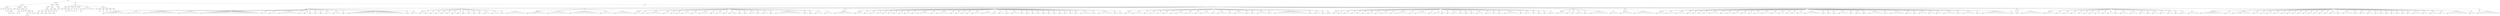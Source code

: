 digraph Tree {
	"t0" [label = "TEI"];
	"t1" [label = "teiHeader"];
	"t2" [label = "fileDesc"];
	"t3" [label = "titleStmt"];
	"t4" [label = "title"];
	"t5" [label = "title"];
	"t6" [label = "title"];
	"t7" [label = "author"];
	"t8" [label = "idno"];
	"t9" [label = "idno"];
	"t10" [label = "persName"];
	"t11" [label = "forename"];
	"t12" [label = "surname"];
	"t13" [label = "editor"];
	"t14" [label = "publicationStmt"];
	"t15" [label = "publisher"];
	"t16" [label = "idno"];
	"t17" [label = "idno"];
	"t18" [label = "availability"];
	"t19" [label = "licence"];
	"t20" [label = "ab"];
	"t21" [label = "ref"];
	"t22" [label = "sourceDesc"];
	"t23" [label = "bibl"];
	"t24" [label = "name"];
	"t25" [label = "idno"];
	"t26" [label = "idno"];
	"t27" [label = "availability"];
	"t28" [label = "licence"];
	"t29" [label = "ab"];
	"t30" [label = "ref"];
	"t31" [label = "bibl"];
	"t32" [label = "date"];
	"t33" [label = "date"];
	"t34" [label = "idno"];
	"t35" [label = "profileDesc"];
	"t36" [label = "particDesc"];
	"t37" [label = "listPerson"];
	"t38" [label = "person"];
	"t39" [label = "persName"];
	"t40" [label = "person"];
	"t41" [label = "persName"];
	"t42" [label = "person"];
	"t43" [label = "persName"];
	"t44" [label = "person"];
	"t45" [label = "persName"];
	"t46" [label = "person"];
	"t47" [label = "persName"];
	"t48" [label = "textClass"];
	"t49" [label = "keywords"];
	"t50" [label = "term"];
	"t51" [label = "term"];
	"t52" [label = "classCode"];
	"t53" [label = "revisionDesc"];
	"t54" [label = "listChange"];
	"t55" [label = "change"];
	"t56" [label = "text"];
	"t57" [label = "front"];
	"t58" [label = "docTitle"];
	"t59" [label = "titlePart"];
	"t60" [label = "titlePart"];
	"t61" [label = "titlePart"];
	"t62" [label = "docDate"];
	"t63" [label = "docAuthor"];
	"t64" [label = "div"];
	"t65" [label = "div"];
	"t66" [label = "head"];
	"t67" [label = "p"];
	"t68" [label = "p"];
	"t69" [label = "p"];
	"t70" [label = "div"];
	"t71" [label = "p"];
	"t72" [label = "div"];
	"t73" [label = "p"];
	"t74" [label = "performance"];
	"t75" [label = "ab"];
	"t76" [label = "div"];
	"t77" [label = "opener"];
	"t78" [label = "salute"];
	"t79" [label = "head"];
	"t80" [label = "p"];
	"t81" [label = "p"];
	"t82" [label = "p"];
	"t83" [label = "p"];
	"t84" [label = "p"];
	"t85" [label = "castList"];
	"t86" [label = "head"];
	"t87" [label = "castItem"];
	"t88" [label = "role"];
	"t89" [label = "castItem"];
	"t90" [label = "role"];
	"t91" [label = "castItem"];
	"t92" [label = "role"];
	"t93" [label = "castItem"];
	"t94" [label = "role"];
	"t95" [label = "castItem"];
	"t96" [label = "role"];
	"t97" [label = "body"];
	"t98" [label = "div"];
	"t99" [label = "head"];
	"t100" [label = "div"];
	"t101" [label = "head"];
	"t102" [label = "sp"];
	"t103" [label = "speaker"];
	"t104" [label = "l"];
	"t105" [label = "l"];
	"t106" [label = "l"];
	"t107" [label = "l"];
	"t108" [label = "l"];
	"t109" [label = "l"];
	"t110" [label = "l"];
	"t111" [label = "l"];
	"t112" [label = "l"];
	"t113" [label = "l"];
	"t114" [label = "sp"];
	"t115" [label = "speaker"];
	"t116" [label = "l"];
	"t117" [label = "l"];
	"t118" [label = "l"];
	"t119" [label = "l"];
	"t120" [label = "l"];
	"t121" [label = "l"];
	"t122" [label = "sp"];
	"t123" [label = "speaker"];
	"t124" [label = "l"];
	"t125" [label = "l"];
	"t126" [label = "l"];
	"t127" [label = "l"];
	"t128" [label = "l"];
	"t129" [label = "l"];
	"t130" [label = "l"];
	"t131" [label = "l"];
	"t132" [label = "l"];
	"t133" [label = "l"];
	"t134" [label = "l"];
	"t135" [label = "l"];
	"t136" [label = "l"];
	"t137" [label = "l"];
	"t138" [label = "l"];
	"t139" [label = "sp"];
	"t140" [label = "speaker"];
	"t141" [label = "l"];
	"t142" [label = "l"];
	"t143" [label = "l"];
	"t144" [label = "l"];
	"t145" [label = "l"];
	"t146" [label = "l"];
	"t147" [label = "l"];
	"t148" [label = "l"];
	"t149" [label = "l"];
	"t150" [label = "sp"];
	"t151" [label = "speaker"];
	"t152" [label = "l"];
	"t153" [label = "l"];
	"t154" [label = "l"];
	"t155" [label = "l"];
	"t156" [label = "l"];
	"t157" [label = "l"];
	"t158" [label = "l"];
	"t159" [label = "l"];
	"t160" [label = "l"];
	"t161" [label = "l"];
	"t162" [label = "l"];
	"t163" [label = "l"];
	"t164" [label = "l"];
	"t165" [label = "l"];
	"t166" [label = "l"];
	"t167" [label = "l"];
	"t168" [label = "l"];
	"t169" [label = "l"];
	"t170" [label = "l"];
	"t171" [label = "l"];
	"t172" [label = "l"];
	"t173" [label = "l"];
	"t174" [label = "l"];
	"t175" [label = "l"];
	"t176" [label = "l"];
	"t177" [label = "l"];
	"t178" [label = "l"];
	"t179" [label = "sp"];
	"t180" [label = "speaker"];
	"t181" [label = "l"];
	"t182" [label = "l"];
	"t183" [label = "sp"];
	"t184" [label = "speaker"];
	"t185" [label = "l"];
	"t186" [label = "l"];
	"t187" [label = "l"];
	"t188" [label = "sp"];
	"t189" [label = "speaker"];
	"t190" [label = "l"];
	"t191" [label = "l"];
	"t192" [label = "l"];
	"t193" [label = "l"];
	"t194" [label = "l"];
	"t195" [label = "l"];
	"t196" [label = "l"];
	"t197" [label = "l"];
	"t198" [label = "sp"];
	"t199" [label = "speaker"];
	"t200" [label = "l"];
	"t201" [label = "sp"];
	"t202" [label = "speaker"];
	"t203" [label = "l"];
	"t204" [label = "sp"];
	"t205" [label = "speaker"];
	"t206" [label = "l"];
	"t207" [label = "sp"];
	"t208" [label = "speaker"];
	"t209" [label = "l"];
	"t210" [label = "sp"];
	"t211" [label = "speaker"];
	"t212" [label = "l"];
	"t213" [label = "sp"];
	"t214" [label = "speaker"];
	"t215" [label = "l"];
	"t216" [label = "l"];
	"t217" [label = "sp"];
	"t218" [label = "speaker"];
	"t219" [label = "l"];
	"t220" [label = "l"];
	"t221" [label = "l"];
	"t222" [label = "sp"];
	"t223" [label = "speaker"];
	"t224" [label = "l"];
	"t225" [label = "sp"];
	"t226" [label = "speaker"];
	"t227" [label = "l"];
	"t228" [label = "l"];
	"t229" [label = "l"];
	"t230" [label = "l"];
	"t231" [label = "l"];
	"t232" [label = "l"];
	"t233" [label = "l"];
	"t234" [label = "l"];
	"t235" [label = "l"];
	"t236" [label = "l"];
	"t237" [label = "l"];
	"t238" [label = "l"];
	"t239" [label = "l"];
	"t240" [label = "l"];
	"t241" [label = "l"];
	"t242" [label = "l"];
	"t243" [label = "l"];
	"t244" [label = "l"];
	"t245" [label = "l"];
	"t246" [label = "l"];
	"t247" [label = "l"];
	"t248" [label = "l"];
	"t249" [label = "l"];
	"t250" [label = "l"];
	"t251" [label = "l"];
	"t252" [label = "l"];
	"t253" [label = "sp"];
	"t254" [label = "speaker"];
	"t255" [label = "l"];
	"t256" [label = "sp"];
	"t257" [label = "speaker"];
	"t258" [label = "l"];
	"t259" [label = "l"];
	"t260" [label = "div"];
	"t261" [label = "head"];
	"t262" [label = "sp"];
	"t263" [label = "speaker"];
	"t264" [label = "l"];
	"t265" [label = "sp"];
	"t266" [label = "speaker"];
	"t267" [label = "l"];
	"t268" [label = "sp"];
	"t269" [label = "speaker"];
	"t270" [label = "l"];
	"t271" [label = "sp"];
	"t272" [label = "speaker"];
	"t273" [label = "l"];
	"t274" [label = "sp"];
	"t275" [label = "speaker"];
	"t276" [label = "l"];
	"t277" [label = "sp"];
	"t278" [label = "speaker"];
	"t279" [label = "l"];
	"t280" [label = "sp"];
	"t281" [label = "speaker"];
	"t282" [label = "l"];
	"t283" [label = "sp"];
	"t284" [label = "speaker"];
	"t285" [label = "l"];
	"t286" [label = "sp"];
	"t287" [label = "speaker"];
	"t288" [label = "l"];
	"t289" [label = "sp"];
	"t290" [label = "speaker"];
	"t291" [label = "l"];
	"t292" [label = "sp"];
	"t293" [label = "speaker"];
	"t294" [label = "l"];
	"t295" [label = "sp"];
	"t296" [label = "speaker"];
	"t297" [label = "l"];
	"t298" [label = "sp"];
	"t299" [label = "speaker"];
	"t300" [label = "l"];
	"t301" [label = "l"];
	"t302" [label = "sp"];
	"t303" [label = "speaker"];
	"t304" [label = "l"];
	"t305" [label = "l"];
	"t306" [label = "l"];
	"t307" [label = "sp"];
	"t308" [label = "speaker"];
	"t309" [label = "l"];
	"t310" [label = "sp"];
	"t311" [label = "speaker"];
	"t312" [label = "l"];
	"t313" [label = "l"];
	"t314" [label = "l"];
	"t315" [label = "l"];
	"t316" [label = "l"];
	"t317" [label = "l"];
	"t318" [label = "l"];
	"t319" [label = "l"];
	"t320" [label = "div"];
	"t321" [label = "head"];
	"t322" [label = "sp"];
	"t323" [label = "speaker"];
	"t324" [label = "l"];
	"t325" [label = "l"];
	"t326" [label = "l"];
	"t327" [label = "l"];
	"t328" [label = "l"];
	"t329" [label = "l"];
	"t330" [label = "l"];
	"t331" [label = "l"];
	"t332" [label = "sp"];
	"t333" [label = "speaker"];
	"t334" [label = "l"];
	"t335" [label = "l"];
	"t336" [label = "l"];
	"t337" [label = "l"];
	"t338" [label = "l"];
	"t339" [label = "l"];
	"t340" [label = "l"];
	"t341" [label = "l"];
	"t342" [label = "l"];
	"t343" [label = "sp"];
	"t344" [label = "speaker"];
	"t345" [label = "l"];
	"t346" [label = "l"];
	"t347" [label = "l"];
	"t348" [label = "l"];
	"t349" [label = "l"];
	"t350" [label = "l"];
	"t351" [label = "l"];
	"t352" [label = "l"];
	"t353" [label = "l"];
	"t354" [label = "l"];
	"t355" [label = "l"];
	"t356" [label = "l"];
	"t357" [label = "l"];
	"t358" [label = "sp"];
	"t359" [label = "speaker"];
	"t360" [label = "l"];
	"t361" [label = "l"];
	"t362" [label = "l"];
	"t363" [label = "l"];
	"t364" [label = "l"];
	"t365" [label = "sp"];
	"t366" [label = "speaker"];
	"t367" [label = "l"];
	"t368" [label = "l"];
	"t369" [label = "l"];
	"t370" [label = "l"];
	"t371" [label = "l"];
	"t372" [label = "l"];
	"t373" [label = "l"];
	"t374" [label = "l"];
	"t375" [label = "div"];
	"t376" [label = "head"];
	"t377" [label = "sp"];
	"t378" [label = "speaker"];
	"t379" [label = "l"];
	"t380" [label = "l"];
	"t381" [label = "sp"];
	"t382" [label = "speaker"];
	"t383" [label = "l"];
	"t384" [label = "sp"];
	"t385" [label = "speaker"];
	"t386" [label = "l"];
	"t387" [label = "l"];
	"t388" [label = "l"];
	"t389" [label = "l"];
	"t390" [label = "l"];
	"t391" [label = "l"];
	"t392" [label = "sp"];
	"t393" [label = "speaker"];
	"t394" [label = "l"];
	"t395" [label = "l"];
	"t396" [label = "sp"];
	"t397" [label = "speaker"];
	"t398" [label = "l"];
	"t399" [label = "sp"];
	"t400" [label = "speaker"];
	"t401" [label = "l"];
	"t402" [label = "sp"];
	"t403" [label = "speaker"];
	"t404" [label = "l"];
	"t405" [label = "l"];
	"t406" [label = "l"];
	"t407" [label = "sp"];
	"t408" [label = "speaker"];
	"t409" [label = "l"];
	"t410" [label = "l"];
	"t411" [label = "sp"];
	"t412" [label = "speaker"];
	"t413" [label = "l"];
	"t414" [label = "l"];
	"t415" [label = "l"];
	"t416" [label = "l"];
	"t417" [label = "sp"];
	"t418" [label = "speaker"];
	"t419" [label = "l"];
	"t420" [label = "sp"];
	"t421" [label = "speaker"];
	"t422" [label = "l"];
	"t423" [label = "l"];
	"t424" [label = "sp"];
	"t425" [label = "speaker"];
	"t426" [label = "l"];
	"t427" [label = "sp"];
	"t428" [label = "speaker"];
	"t429" [label = "l"];
	"t430" [label = "stage"];
	"t431" [label = "l"];
	"t432" [label = "sp"];
	"t433" [label = "speaker"];
	"t434" [label = "l"];
	"t435" [label = "sp"];
	"t436" [label = "speaker"];
	"t437" [label = "l"];
	"t438" [label = "sp"];
	"t439" [label = "speaker"];
	"t440" [label = "l"];
	"t441" [label = "l"];
	"t442" [label = "sp"];
	"t443" [label = "speaker"];
	"t444" [label = "l"];
	"t445" [label = "sp"];
	"t446" [label = "speaker"];
	"t447" [label = "l"];
	"t448" [label = "l"];
	"t449" [label = "sp"];
	"t450" [label = "speaker"];
	"t451" [label = "l"];
	"t452" [label = "sp"];
	"t453" [label = "speaker"];
	"t454" [label = "l"];
	"t455" [label = "l"];
	"t456" [label = "l"];
	"t457" [label = "l"];
	"t458" [label = "l"];
	"t459" [label = "l"];
	"t460" [label = "l"];
	"t461" [label = "l"];
	"t462" [label = "l"];
	"t463" [label = "l"];
	"t464" [label = "l"];
	"t465" [label = "l"];
	"t466" [label = "sp"];
	"t467" [label = "speaker"];
	"t468" [label = "l"];
	"t469" [label = "sp"];
	"t470" [label = "speaker"];
	"t471" [label = "l"];
	"t472" [label = "sp"];
	"t473" [label = "speaker"];
	"t474" [label = "l"];
	"t475" [label = "l"];
	"t476" [label = "l"];
	"t477" [label = "sp"];
	"t478" [label = "speaker"];
	"t479" [label = "l"];
	"t480" [label = "l"];
	"t481" [label = "l"];
	"t482" [label = "div"];
	"t483" [label = "head"];
	"t484" [label = "sp"];
	"t485" [label = "speaker"];
	"t486" [label = "l"];
	"t487" [label = "l"];
	"t488" [label = "l"];
	"t489" [label = "l"];
	"t490" [label = "l"];
	"t491" [label = "l"];
	"t492" [label = "l"];
	"t493" [label = "l"];
	"t494" [label = "div"];
	"t495" [label = "head"];
	"t496" [label = "sp"];
	"t497" [label = "speaker"];
	"t498" [label = "l"];
	"t499" [label = "l"];
	"t500" [label = "l"];
	"t501" [label = "sp"];
	"t502" [label = "speaker"];
	"t503" [label = "l"];
	"t504" [label = "sp"];
	"t505" [label = "speaker"];
	"t506" [label = "l"];
	"t507" [label = "l"];
	"t508" [label = "sp"];
	"t509" [label = "speaker"];
	"t510" [label = "l"];
	"t511" [label = "sp"];
	"t512" [label = "speaker"];
	"t513" [label = "l"];
	"t514" [label = "sp"];
	"t515" [label = "speaker"];
	"t516" [label = "l"];
	"t517" [label = "sp"];
	"t518" [label = "speaker"];
	"t519" [label = "l"];
	"t520" [label = "sp"];
	"t521" [label = "speaker"];
	"t522" [label = "l"];
	"t523" [label = "sp"];
	"t524" [label = "speaker"];
	"t525" [label = "l"];
	"t526" [label = "l"];
	"t527" [label = "sp"];
	"t528" [label = "speaker"];
	"t529" [label = "l"];
	"t530" [label = "sp"];
	"t531" [label = "speaker"];
	"t532" [label = "l"];
	"t533" [label = "l"];
	"t534" [label = "l"];
	"t535" [label = "l"];
	"t536" [label = "l"];
	"t537" [label = "sp"];
	"t538" [label = "speaker"];
	"t539" [label = "l"];
	"t540" [label = "sp"];
	"t541" [label = "speaker"];
	"t542" [label = "l"];
	"t543" [label = "l"];
	"t544" [label = "l"];
	"t545" [label = "l"];
	"t546" [label = "l"];
	"t547" [label = "sp"];
	"t548" [label = "speaker"];
	"t549" [label = "l"];
	"t550" [label = "sp"];
	"t551" [label = "speaker"];
	"t552" [label = "l"];
	"t553" [label = "sp"];
	"t554" [label = "speaker"];
	"t555" [label = "l"];
	"t556" [label = "sp"];
	"t557" [label = "speaker"];
	"t558" [label = "l"];
	"t559" [label = "sp"];
	"t560" [label = "speaker"];
	"t561" [label = "l"];
	"t562" [label = "l"];
	"t563" [label = "l"];
	"t564" [label = "sp"];
	"t565" [label = "speaker"];
	"t566" [label = "l"];
	"t567" [label = "l"];
	"t568" [label = "l"];
	"t569" [label = "l"];
	"t570" [label = "sp"];
	"t571" [label = "speaker"];
	"t572" [label = "l"];
	"t573" [label = "sp"];
	"t574" [label = "speaker"];
	"t575" [label = "l"];
	"t576" [label = "l"];
	"t577" [label = "sp"];
	"t578" [label = "speaker"];
	"t579" [label = "l"];
	"t580" [label = "sp"];
	"t581" [label = "speaker"];
	"t582" [label = "l"];
	"t583" [label = "l"];
	"t584" [label = "l"];
	"t585" [label = "sp"];
	"t586" [label = "speaker"];
	"t587" [label = "l"];
	"t588" [label = "sp"];
	"t589" [label = "speaker"];
	"t590" [label = "l"];
	"t591" [label = "sp"];
	"t592" [label = "speaker"];
	"t593" [label = "l"];
	"t594" [label = "sp"];
	"t595" [label = "speaker"];
	"t596" [label = "l"];
	"t597" [label = "sp"];
	"t598" [label = "speaker"];
	"t599" [label = "l"];
	"t600" [label = "sp"];
	"t601" [label = "speaker"];
	"t602" [label = "l"];
	"t603" [label = "sp"];
	"t604" [label = "speaker"];
	"t605" [label = "l"];
	"t606" [label = "sp"];
	"t607" [label = "speaker"];
	"t608" [label = "l"];
	"t609" [label = "sp"];
	"t610" [label = "speaker"];
	"t611" [label = "l"];
	"t612" [label = "sp"];
	"t613" [label = "speaker"];
	"t614" [label = "l"];
	"t615" [label = "sp"];
	"t616" [label = "speaker"];
	"t617" [label = "l"];
	"t618" [label = "sp"];
	"t619" [label = "speaker"];
	"t620" [label = "l"];
	"t621" [label = "stage"];
	"t622" [label = "l"];
	"t623" [label = "l"];
	"t624" [label = "sp"];
	"t625" [label = "speaker"];
	"t626" [label = "l"];
	"t627" [label = "sp"];
	"t628" [label = "speaker"];
	"t629" [label = "l"];
	"t630" [label = "l"];
	"t631" [label = "l"];
	"t632" [label = "l"];
	"t633" [label = "l"];
	"t634" [label = "l"];
	"t635" [label = "sp"];
	"t636" [label = "speaker"];
	"t637" [label = "l"];
	"t638" [label = "sp"];
	"t639" [label = "speaker"];
	"t640" [label = "l"];
	"t641" [label = "div"];
	"t642" [label = "head"];
	"t643" [label = "sp"];
	"t644" [label = "speaker"];
	"t645" [label = "l"];
	"t646" [label = "l"];
	"t647" [label = "sp"];
	"t648" [label = "speaker"];
	"t649" [label = "l"];
	"t650" [label = "l"];
	"t651" [label = "l"];
	"t652" [label = "l"];
	"t653" [label = "sp"];
	"t654" [label = "speaker"];
	"t655" [label = "l"];
	"t656" [label = "sp"];
	"t657" [label = "speaker"];
	"t658" [label = "l"];
	"t659" [label = "l"];
	"t660" [label = "sp"];
	"t661" [label = "speaker"];
	"t662" [label = "l"];
	"t663" [label = "sp"];
	"t664" [label = "speaker"];
	"t665" [label = "l"];
	"t666" [label = "l"];
	"t667" [label = "sp"];
	"t668" [label = "speaker"];
	"t669" [label = "l"];
	"t670" [label = "sp"];
	"t671" [label = "speaker"];
	"t672" [label = "l"];
	"t673" [label = "l"];
	"t674" [label = "l"];
	"t675" [label = "sp"];
	"t676" [label = "speaker"];
	"t677" [label = "l"];
	"t678" [label = "l"];
	"t679" [label = "l"];
	"t680" [label = "sp"];
	"t681" [label = "speaker"];
	"t682" [label = "l"];
	"t683" [label = "sp"];
	"t684" [label = "speaker"];
	"t685" [label = "l"];
	"t686" [label = "l"];
	"t687" [label = "l"];
	"t688" [label = "l"];
	"t689" [label = "sp"];
	"t690" [label = "speaker"];
	"t691" [label = "l"];
	"t692" [label = "sp"];
	"t693" [label = "speaker"];
	"t694" [label = "l"];
	"t695" [label = "l"];
	"t696" [label = "l"];
	"t697" [label = "l"];
	"t698" [label = "sp"];
	"t699" [label = "speaker"];
	"t700" [label = "l"];
	"t701" [label = "sp"];
	"t702" [label = "speaker"];
	"t703" [label = "l"];
	"t704" [label = "l"];
	"t705" [label = "l"];
	"t706" [label = "l"];
	"t707" [label = "sp"];
	"t708" [label = "speaker"];
	"t709" [label = "l"];
	"t710" [label = "sp"];
	"t711" [label = "speaker"];
	"t712" [label = "l"];
	"t713" [label = "sp"];
	"t714" [label = "speaker"];
	"t715" [label = "l"];
	"t716" [label = "l"];
	"t717" [label = "l"];
	"t718" [label = "l"];
	"t719" [label = "sp"];
	"t720" [label = "speaker"];
	"t721" [label = "l"];
	"t722" [label = "sp"];
	"t723" [label = "speaker"];
	"t724" [label = "l"];
	"t725" [label = "l"];
	"t726" [label = "l"];
	"t727" [label = "l"];
	"t728" [label = "l"];
	"t729" [label = "l"];
	"t730" [label = "l"];
	"t731" [label = "l"];
	"t732" [label = "l"];
	"t733" [label = "l"];
	"t734" [label = "l"];
	"t735" [label = "l"];
	"t736" [label = "l"];
	"t737" [label = "l"];
	"t738" [label = "l"];
	"t739" [label = "sp"];
	"t740" [label = "speaker"];
	"t741" [label = "l"];
	"t742" [label = "sp"];
	"t743" [label = "speaker"];
	"t744" [label = "l"];
	"t745" [label = "l"];
	"t746" [label = "sp"];
	"t747" [label = "speaker"];
	"t748" [label = "l"];
	"t749" [label = "sp"];
	"t750" [label = "speaker"];
	"t751" [label = "l"];
	"t752" [label = "div"];
	"t753" [label = "head"];
	"t754" [label = "sp"];
	"t755" [label = "speaker"];
	"t756" [label = "l"];
	"t757" [label = "sp"];
	"t758" [label = "speaker"];
	"t759" [label = "l"];
	"t760" [label = "sp"];
	"t761" [label = "speaker"];
	"t762" [label = "l"];
	"t763" [label = "l"];
	"t764" [label = "sp"];
	"t765" [label = "speaker"];
	"t766" [label = "l"];
	"t767" [label = "sp"];
	"t768" [label = "speaker"];
	"t769" [label = "l"];
	"t770" [label = "sp"];
	"t771" [label = "speaker"];
	"t772" [label = "l"];
	"t773" [label = "sp"];
	"t774" [label = "speaker"];
	"t775" [label = "l"];
	"t776" [label = "l"];
	"t777" [label = "sp"];
	"t778" [label = "speaker"];
	"t779" [label = "l"];
	"t780" [label = "sp"];
	"t781" [label = "speaker"];
	"t782" [label = "l"];
	"t783" [label = "l"];
	"t784" [label = "l"];
	"t785" [label = "sp"];
	"t786" [label = "speaker"];
	"t787" [label = "l"];
	"t788" [label = "sp"];
	"t789" [label = "speaker"];
	"t790" [label = "l"];
	"t791" [label = "l"];
	"t792" [label = "l"];
	"t793" [label = "l"];
	"t794" [label = "l"];
	"t795" [label = "sp"];
	"t796" [label = "speaker"];
	"t797" [label = "l"];
	"t798" [label = "sp"];
	"t799" [label = "speaker"];
	"t800" [label = "l"];
	"t801" [label = "l"];
	"t802" [label = "l"];
	"t803" [label = "l"];
	"t804" [label = "l"];
	"t805" [label = "sp"];
	"t806" [label = "speaker"];
	"t807" [label = "l"];
	"t808" [label = "sp"];
	"t809" [label = "speaker"];
	"t810" [label = "l"];
	"t811" [label = "l"];
	"t812" [label = "sp"];
	"t813" [label = "speaker"];
	"t814" [label = "l"];
	"t815" [label = "sp"];
	"t816" [label = "speaker"];
	"t817" [label = "l"];
	"t818" [label = "sp"];
	"t819" [label = "speaker"];
	"t820" [label = "l"];
	"t821" [label = "l"];
	"t822" [label = "sp"];
	"t823" [label = "speaker"];
	"t824" [label = "l"];
	"t825" [label = "sp"];
	"t826" [label = "speaker"];
	"t827" [label = "l"];
	"t828" [label = "sp"];
	"t829" [label = "speaker"];
	"t830" [label = "l"];
	"t831" [label = "sp"];
	"t832" [label = "speaker"];
	"t833" [label = "l"];
	"t834" [label = "l"];
	"t835" [label = "l"];
	"t836" [label = "sp"];
	"t837" [label = "speaker"];
	"t838" [label = "l"];
	"t839" [label = "l"];
	"t840" [label = "sp"];
	"t841" [label = "speaker"];
	"t842" [label = "l"];
	"t843" [label = "sp"];
	"t844" [label = "speaker"];
	"t845" [label = "l"];
	"t846" [label = "sp"];
	"t847" [label = "speaker"];
	"t848" [label = "l"];
	"t849" [label = "l"];
	"t850" [label = "l"];
	"t851" [label = "l"];
	"t852" [label = "l"];
	"t853" [label = "l"];
	"t854" [label = "sp"];
	"t855" [label = "speaker"];
	"t856" [label = "l"];
	"t857" [label = "sp"];
	"t858" [label = "speaker"];
	"t859" [label = "l"];
	"t860" [label = "l"];
	"t861" [label = "sp"];
	"t862" [label = "speaker"];
	"t863" [label = "l"];
	"t864" [label = "sp"];
	"t865" [label = "speaker"];
	"t866" [label = "l"];
	"t867" [label = "sp"];
	"t868" [label = "speaker"];
	"t869" [label = "l"];
	"t870" [label = "sp"];
	"t871" [label = "speaker"];
	"t872" [label = "l"];
	"t873" [label = "l"];
	"t874" [label = "div"];
	"t875" [label = "head"];
	"t876" [label = "sp"];
	"t877" [label = "speaker"];
	"t878" [label = "l"];
	"t879" [label = "l"];
	"t880" [label = "l"];
	"t881" [label = "sp"];
	"t882" [label = "speaker"];
	"t883" [label = "l"];
	"t884" [label = "sp"];
	"t885" [label = "speaker"];
	"t886" [label = "l"];
	"t887" [label = "sp"];
	"t888" [label = "speaker"];
	"t889" [label = "l"];
	"t890" [label = "l"];
	"t891" [label = "sp"];
	"t892" [label = "speaker"];
	"t893" [label = "l"];
	"t894" [label = "sp"];
	"t895" [label = "speaker"];
	"t896" [label = "l"];
	"t897" [label = "l"];
	"t898" [label = "l"];
	"t899" [label = "l"];
	"t900" [label = "l"];
	"t901" [label = "l"];
	"t902" [label = "l"];
	"t903" [label = "l"];
	"t904" [label = "sp"];
	"t905" [label = "speaker"];
	"t906" [label = "l"];
	"t907" [label = "l"];
	"t908" [label = "l"];
	"t909" [label = "div"];
	"t910" [label = "head"];
	"t911" [label = "sp"];
	"t912" [label = "speaker"];
	"t913" [label = "l"];
	"t914" [label = "l"];
	"t915" [label = "l"];
	"t916" [label = "l"];
	"t917" [label = "l"];
	"t918" [label = "sp"];
	"t919" [label = "speaker"];
	"t920" [label = "l"];
	"t921" [label = "l"];
	"t922" [label = "l"];
	"t923" [label = "l"];
	"t924" [label = "l"];
	"t925" [label = "l"];
	"t926" [label = "l"];
	"t927" [label = "l"];
	"t928" [label = "l"];
	"t929" [label = "div"];
	"t930" [label = "head"];
	"t931" [label = "sp"];
	"t932" [label = "speaker"];
	"t933" [label = "l"];
	"t934" [label = "l"];
	"t935" [label = "l"];
	"t936" [label = "sp"];
	"t937" [label = "speaker"];
	"t938" [label = "l"];
	"t939" [label = "l"];
	"t940" [label = "l"];
	"t941" [label = "sp"];
	"t942" [label = "speaker"];
	"t943" [label = "l"];
	"t944" [label = "l"];
	"t945" [label = "l"];
	"t946" [label = "l"];
	"t947" [label = "sp"];
	"t948" [label = "speaker"];
	"t949" [label = "l"];
	"t950" [label = "sp"];
	"t951" [label = "speaker"];
	"t952" [label = "l"];
	"t953" [label = "sp"];
	"t954" [label = "speaker"];
	"t955" [label = "l"];
	"t956" [label = "sp"];
	"t957" [label = "speaker"];
	"t958" [label = "l"];
	"t959" [label = "sp"];
	"t960" [label = "speaker"];
	"t961" [label = "l"];
	"t962" [label = "l"];
	"t963" [label = "l"];
	"t964" [label = "l"];
	"t965" [label = "sp"];
	"t966" [label = "speaker"];
	"t967" [label = "l"];
	"t968" [label = "sp"];
	"t969" [label = "speaker"];
	"t970" [label = "l"];
	"t971" [label = "l"];
	"t972" [label = "sp"];
	"t973" [label = "speaker"];
	"t974" [label = "l"];
	"t975" [label = "l"];
	"t976" [label = "sp"];
	"t977" [label = "speaker"];
	"t978" [label = "l"];
	"t979" [label = "l"];
	"t980" [label = "sp"];
	"t981" [label = "speaker"];
	"t982" [label = "l"];
	"t983" [label = "sp"];
	"t984" [label = "speaker"];
	"t985" [label = "l"];
	"t986" [label = "l"];
	"t987" [label = "sp"];
	"t988" [label = "speaker"];
	"t989" [label = "l"];
	"t990" [label = "l"];
	"t991" [label = "l"];
	"t992" [label = "sp"];
	"t993" [label = "speaker"];
	"t994" [label = "l"];
	"t995" [label = "l"];
	"t996" [label = "sp"];
	"t997" [label = "speaker"];
	"t998" [label = "l"];
	"t999" [label = "l"];
	"t1000" [label = "sp"];
	"t1001" [label = "speaker"];
	"t1002" [label = "l"];
	"t1003" [label = "sp"];
	"t1004" [label = "speaker"];
	"t1005" [label = "l"];
	"t1006" [label = "sp"];
	"t1007" [label = "speaker"];
	"t1008" [label = "l"];
	"t1009" [label = "l"];
	"t1010" [label = "sp"];
	"t1011" [label = "speaker"];
	"t1012" [label = "l"];
	"t1013" [label = "l"];
	"t1014" [label = "l"];
	"t1015" [label = "l"];
	"t1016" [label = "l"];
	"t1017" [label = "l"];
	"t1018" [label = "l"];
	"t1019" [label = "sp"];
	"t1020" [label = "speaker"];
	"t1021" [label = "l"];
	"t1022" [label = "sp"];
	"t1023" [label = "speaker"];
	"t1024" [label = "l"];
	"t1025" [label = "sp"];
	"t1026" [label = "speaker"];
	"t1027" [label = "l"];
	"t1028" [label = "sp"];
	"t1029" [label = "speaker"];
	"t1030" [label = "l"];
	"t1031" [label = "l"];
	"t1032" [label = "l"];
	"t1033" [label = "l"];
	"t1034" [label = "sp"];
	"t1035" [label = "speaker"];
	"t1036" [label = "l"];
	"t1037" [label = "sp"];
	"t1038" [label = "speaker"];
	"t1039" [label = "l"];
	"t1040" [label = "l"];
	"t1041" [label = "sp"];
	"t1042" [label = "speaker"];
	"t1043" [label = "l"];
	"t1044" [label = "sp"];
	"t1045" [label = "speaker"];
	"t1046" [label = "l"];
	"t1047" [label = "l"];
	"t1048" [label = "l"];
	"t1049" [label = "l"];
	"t1050" [label = "l"];
	"t1051" [label = "l"];
	"t1052" [label = "sp"];
	"t1053" [label = "speaker"];
	"t1054" [label = "l"];
	"t1055" [label = "sp"];
	"t1056" [label = "speaker"];
	"t1057" [label = "l"];
	"t1058" [label = "l"];
	"t1059" [label = "l"];
	"t1060" [label = "l"];
	"t1061" [label = "l"];
	"t1062" [label = "l"];
	"t1063" [label = "sp"];
	"t1064" [label = "speaker"];
	"t1065" [label = "l"];
	"t1066" [label = "l"];
	"t1067" [label = "sp"];
	"t1068" [label = "speaker"];
	"t1069" [label = "l"];
	"t1070" [label = "sp"];
	"t1071" [label = "speaker"];
	"t1072" [label = "l"];
	"t1073" [label = "l"];
	"t1074" [label = "l"];
	"t1075" [label = "sp"];
	"t1076" [label = "speaker"];
	"t1077" [label = "l"];
	"t1078" [label = "l"];
	"t1079" [label = "sp"];
	"t1080" [label = "speaker"];
	"t1081" [label = "l"];
	"t1082" [label = "l"];
	"t1083" [label = "sp"];
	"t1084" [label = "speaker"];
	"t1085" [label = "l"];
	"t1086" [label = "l"];
	"t1087" [label = "l"];
	"t1088" [label = "l"];
	"t1089" [label = "l"];
	"t1090" [label = "sp"];
	"t1091" [label = "speaker"];
	"t1092" [label = "l"];
	"t1093" [label = "sp"];
	"t1094" [label = "speaker"];
	"t1095" [label = "l"];
	"t1096" [label = "l"];
	"t1097" [label = "l"];
	"t1098" [label = "l"];
	"t1099" [label = "l"];
	"t1100" [label = "sp"];
	"t1101" [label = "speaker"];
	"t1102" [label = "l"];
	"t1103" [label = "sp"];
	"t1104" [label = "speaker"];
	"t1105" [label = "l"];
	"t1106" [label = "l"];
	"t1107" [label = "l"];
	"t1108" [label = "l"];
	"t1109" [label = "l"];
	"t1110" [label = "l"];
	"t1111" [label = "l"];
	"t1112" [label = "l"];
	"t1113" [label = "l"];
	"t1114" [label = "l"];
	"t1115" [label = "l"];
	"t1116" [label = "l"];
	"t1117" [label = "sp"];
	"t1118" [label = "speaker"];
	"t1119" [label = "l"];
	"t1120" [label = "div"];
	"t1121" [label = "head"];
	"t1122" [label = "sp"];
	"t1123" [label = "speaker"];
	"t1124" [label = "l"];
	"t1125" [label = "sp"];
	"t1126" [label = "speaker"];
	"t1127" [label = "l"];
	"t1128" [label = "l"];
	"t1129" [label = "l"];
	"t1130" [label = "l"];
	"t1131" [label = "l"];
	"t1132" [label = "l"];
	"t1133" [label = "l"];
	"t1134" [label = "l"];
	"t1135" [label = "l"];
	"t1136" [label = "div"];
	"t1137" [label = "head"];
	"t1138" [label = "sp"];
	"t1139" [label = "speaker"];
	"t1140" [label = "l"];
	"t1141" [label = "l"];
	"t1142" [label = "l"];
	"t1143" [label = "l"];
	"t1144" [label = "sp"];
	"t1145" [label = "speaker"];
	"t1146" [label = "l"];
	"t1147" [label = "l"];
	"t1148" [label = "sp"];
	"t1149" [label = "speaker"];
	"t1150" [label = "l"];
	"t1151" [label = "l"];
	"t1152" [label = "sp"];
	"t1153" [label = "speaker"];
	"t1154" [label = "l"];
	"t1155" [label = "l"];
	"t1156" [label = "sp"];
	"t1157" [label = "speaker"];
	"t1158" [label = "l"];
	"t1159" [label = "sp"];
	"t1160" [label = "speaker"];
	"t1161" [label = "l"];
	"t1162" [label = "sp"];
	"t1163" [label = "speaker"];
	"t1164" [label = "l"];
	"t1165" [label = "sp"];
	"t1166" [label = "speaker"];
	"t1167" [label = "l"];
	"t1168" [label = "l"];
	"t1169" [label = "sp"];
	"t1170" [label = "speaker"];
	"t1171" [label = "l"];
	"t1172" [label = "sp"];
	"t1173" [label = "speaker"];
	"t1174" [label = "l"];
	"t1175" [label = "l"];
	"t1176" [label = "sp"];
	"t1177" [label = "speaker"];
	"t1178" [label = "l"];
	"t1179" [label = "sp"];
	"t1180" [label = "speaker"];
	"t1181" [label = "l"];
	"t1182" [label = "l"];
	"t1183" [label = "l"];
	"t1184" [label = "sp"];
	"t1185" [label = "speaker"];
	"t1186" [label = "l"];
	"t1187" [label = "l"];
	"t1188" [label = "l"];
	"t1189" [label = "sp"];
	"t1190" [label = "speaker"];
	"t1191" [label = "l"];
	"t1192" [label = "l"];
	"t1193" [label = "sp"];
	"t1194" [label = "speaker"];
	"t1195" [label = "l"];
	"t1196" [label = "sp"];
	"t1197" [label = "speaker"];
	"t1198" [label = "l"];
	"t1199" [label = "l"];
	"t1200" [label = "sp"];
	"t1201" [label = "speaker"];
	"t1202" [label = "l"];
	"t1203" [label = "l"];
	"t1204" [label = "sp"];
	"t1205" [label = "speaker"];
	"t1206" [label = "l"];
	"t1207" [label = "l"];
	"t1208" [label = "sp"];
	"t1209" [label = "speaker"];
	"t1210" [label = "l"];
	"t1211" [label = "sp"];
	"t1212" [label = "speaker"];
	"t1213" [label = "l"];
	"t1214" [label = "l"];
	"t1215" [label = "sp"];
	"t1216" [label = "speaker"];
	"t1217" [label = "l"];
	"t1218" [label = "l"];
	"t1219" [label = "l"];
	"t1220" [label = "stage"];
	"t1221" [label = "div"];
	"t1222" [label = "head"];
	"t1223" [label = "sp"];
	"t1224" [label = "speaker"];
	"t1225" [label = "l"];
	"t1226" [label = "l"];
	"t1227" [label = "l"];
	"t1228" [label = "l"];
	"t1229" [label = "l"];
	"t1230" [label = "note"];
	"t1231" [label = "l"];
	"t1232" [label = "l"];
	"t1233" [label = "l"];
	"t1234" [label = "l"];
	"t1235" [label = "sp"];
	"t1236" [label = "speaker"];
	"t1237" [label = "l"];
	"t1238" [label = "l"];
	"t1239" [label = "sp"];
	"t1240" [label = "speaker"];
	"t1241" [label = "l"];
	"t1242" [label = "l"];
	"t1243" [label = "stage"];
	"t1244" [label = "l"];
	"t1245" [label = "l"];
	"t1246" [label = "l"];
	"t1247" [label = "l"];
	"t1248" [label = "l"];
	"t1249" [label = "sp"];
	"t1250" [label = "speaker"];
	"t1251" [label = "l"];
	"t1252" [label = "l"];
	"t1253" [label = "sp"];
	"t1254" [label = "speaker"];
	"t1255" [label = "l"];
	"t1256" [label = "sp"];
	"t1257" [label = "speaker"];
	"t1258" [label = "l"];
	"t1259" [label = "l"];
	"t1260" [label = "sp"];
	"t1261" [label = "speaker"];
	"t1262" [label = "l"];
	"t1263" [label = "l"];
	"t1264" [label = "sp"];
	"t1265" [label = "speaker"];
	"t1266" [label = "l"];
	"t1267" [label = "sp"];
	"t1268" [label = "speaker"];
	"t1269" [label = "l"];
	"t1270" [label = "sp"];
	"t1271" [label = "speaker"];
	"t1272" [label = "l"];
	"t1273" [label = "sp"];
	"t1274" [label = "speaker"];
	"t1275" [label = "l"];
	"t1276" [label = "sp"];
	"t1277" [label = "speaker"];
	"t1278" [label = "l"];
	"t1279" [label = "sp"];
	"t1280" [label = "speaker"];
	"t1281" [label = "l"];
	"t1282" [label = "sp"];
	"t1283" [label = "speaker"];
	"t1284" [label = "l"];
	"t1285" [label = "sp"];
	"t1286" [label = "speaker"];
	"t1287" [label = "l"];
	"t1288" [label = "sp"];
	"t1289" [label = "speaker"];
	"t1290" [label = "l"];
	"t1291" [label = "sp"];
	"t1292" [label = "speaker"];
	"t1293" [label = "l"];
	"t1294" [label = "l"];
	"t1295" [label = "sp"];
	"t1296" [label = "speaker"];
	"t1297" [label = "l"];
	"t1298" [label = "sp"];
	"t1299" [label = "speaker"];
	"t1300" [label = "l"];
	"t1301" [label = "l"];
	"t1302" [label = "l"];
	"t1303" [label = "l"];
	"t1304" [label = "sp"];
	"t1305" [label = "speaker"];
	"t1306" [label = "l"];
	"t1307" [label = "sp"];
	"t1308" [label = "speaker"];
	"t1309" [label = "l"];
	"t1310" [label = "l"];
	"t1311" [label = "sp"];
	"t1312" [label = "speaker"];
	"t1313" [label = "l"];
	"t1314" [label = "l"];
	"t1315" [label = "sp"];
	"t1316" [label = "speaker"];
	"t1317" [label = "l"];
	"t1318" [label = "sp"];
	"t1319" [label = "speaker"];
	"t1320" [label = "l"];
	"t1321" [label = "sp"];
	"t1322" [label = "speaker"];
	"t1323" [label = "l"];
	"t1324" [label = "sp"];
	"t1325" [label = "speaker"];
	"t1326" [label = "l"];
	"t1327" [label = "sp"];
	"t1328" [label = "speaker"];
	"t1329" [label = "l"];
	"t1330" [label = "sp"];
	"t1331" [label = "speaker"];
	"t1332" [label = "l"];
	"t1333" [label = "sp"];
	"t1334" [label = "speaker"];
	"t1335" [label = "l"];
	"t1336" [label = "sp"];
	"t1337" [label = "speaker"];
	"t1338" [label = "l"];
	"t1339" [label = "l"];
	"t1340" [label = "l"];
	"t1341" [label = "sp"];
	"t1342" [label = "speaker"];
	"t1343" [label = "l"];
	"t1344" [label = "l"];
	"t1345" [label = "sp"];
	"t1346" [label = "speaker"];
	"t1347" [label = "l"];
	"t1348" [label = "l"];
	"t1349" [label = "l"];
	"t1350" [label = "sp"];
	"t1351" [label = "speaker"];
	"t1352" [label = "l"];
	"t1353" [label = "l"];
	"t1354" [label = "sp"];
	"t1355" [label = "speaker"];
	"t1356" [label = "l"];
	"t1357" [label = "l"];
	"t1358" [label = "l"];
	"t1359" [label = "l"];
	"t1360" [label = "l"];
	"t1361" [label = "l"];
	"t1362" [label = "l"];
	"t1363" [label = "l"];
	"t1364" [label = "l"];
	"t1365" [label = "sp"];
	"t1366" [label = "speaker"];
	"t1367" [label = "l"];
	"t1368" [label = "l"];
	"t1369" [label = "div"];
	"t1370" [label = "head"];
	"t1371" [label = "sp"];
	"t1372" [label = "speaker"];
	"t1373" [label = "l"];
	"t1374" [label = "l"];
	"t1375" [label = "l"];
	"t1376" [label = "l"];
	"t1377" [label = "l"];
	"t1378" [label = "l"];
	"t1379" [label = "l"];
	"t1380" [label = "l"];
	"t1381" [label = "l"];
	"t1382" [label = "l"];
	"t0" -> "t1";
	"t1" -> "t2";
	"t2" -> "t3";
	"t3" -> "t4";
	"t3" -> "t5";
	"t3" -> "t6";
	"t3" -> "t7";
	"t7" -> "t8";
	"t7" -> "t9";
	"t7" -> "t10";
	"t10" -> "t11";
	"t10" -> "t12";
	"t3" -> "t13";
	"t2" -> "t14";
	"t14" -> "t15";
	"t14" -> "t16";
	"t14" -> "t17";
	"t14" -> "t18";
	"t18" -> "t19";
	"t19" -> "t20";
	"t19" -> "t21";
	"t2" -> "t22";
	"t22" -> "t23";
	"t23" -> "t24";
	"t23" -> "t25";
	"t23" -> "t26";
	"t23" -> "t27";
	"t27" -> "t28";
	"t28" -> "t29";
	"t28" -> "t30";
	"t23" -> "t31";
	"t31" -> "t32";
	"t31" -> "t33";
	"t31" -> "t34";
	"t1" -> "t35";
	"t35" -> "t36";
	"t36" -> "t37";
	"t37" -> "t38";
	"t38" -> "t39";
	"t37" -> "t40";
	"t40" -> "t41";
	"t37" -> "t42";
	"t42" -> "t43";
	"t37" -> "t44";
	"t44" -> "t45";
	"t37" -> "t46";
	"t46" -> "t47";
	"t35" -> "t48";
	"t48" -> "t49";
	"t49" -> "t50";
	"t49" -> "t51";
	"t48" -> "t52";
	"t1" -> "t53";
	"t53" -> "t54";
	"t54" -> "t55";
	"t0" -> "t56";
	"t56" -> "t57";
	"t57" -> "t58";
	"t58" -> "t59";
	"t58" -> "t60";
	"t58" -> "t61";
	"t57" -> "t62";
	"t57" -> "t63";
	"t57" -> "t64";
	"t64" -> "t65";
	"t65" -> "t66";
	"t65" -> "t67";
	"t65" -> "t68";
	"t65" -> "t69";
	"t64" -> "t70";
	"t70" -> "t71";
	"t64" -> "t72";
	"t72" -> "t73";
	"t57" -> "t74";
	"t74" -> "t75";
	"t57" -> "t76";
	"t76" -> "t77";
	"t77" -> "t78";
	"t76" -> "t79";
	"t76" -> "t80";
	"t76" -> "t81";
	"t76" -> "t82";
	"t76" -> "t83";
	"t76" -> "t84";
	"t57" -> "t85";
	"t85" -> "t86";
	"t85" -> "t87";
	"t87" -> "t88";
	"t85" -> "t89";
	"t89" -> "t90";
	"t85" -> "t91";
	"t91" -> "t92";
	"t85" -> "t93";
	"t93" -> "t94";
	"t85" -> "t95";
	"t95" -> "t96";
	"t56" -> "t97";
	"t97" -> "t98";
	"t98" -> "t99";
	"t98" -> "t100";
	"t100" -> "t101";
	"t100" -> "t102";
	"t102" -> "t103";
	"t102" -> "t104";
	"t102" -> "t105";
	"t102" -> "t106";
	"t102" -> "t107";
	"t102" -> "t108";
	"t102" -> "t109";
	"t102" -> "t110";
	"t102" -> "t111";
	"t102" -> "t112";
	"t102" -> "t113";
	"t100" -> "t114";
	"t114" -> "t115";
	"t114" -> "t116";
	"t114" -> "t117";
	"t114" -> "t118";
	"t114" -> "t119";
	"t114" -> "t120";
	"t114" -> "t121";
	"t100" -> "t122";
	"t122" -> "t123";
	"t122" -> "t124";
	"t122" -> "t125";
	"t122" -> "t126";
	"t122" -> "t127";
	"t122" -> "t128";
	"t122" -> "t129";
	"t122" -> "t130";
	"t122" -> "t131";
	"t122" -> "t132";
	"t122" -> "t133";
	"t122" -> "t134";
	"t122" -> "t135";
	"t122" -> "t136";
	"t122" -> "t137";
	"t122" -> "t138";
	"t100" -> "t139";
	"t139" -> "t140";
	"t139" -> "t141";
	"t139" -> "t142";
	"t139" -> "t143";
	"t139" -> "t144";
	"t139" -> "t145";
	"t139" -> "t146";
	"t139" -> "t147";
	"t139" -> "t148";
	"t139" -> "t149";
	"t100" -> "t150";
	"t150" -> "t151";
	"t150" -> "t152";
	"t150" -> "t153";
	"t150" -> "t154";
	"t150" -> "t155";
	"t150" -> "t156";
	"t150" -> "t157";
	"t150" -> "t158";
	"t150" -> "t159";
	"t150" -> "t160";
	"t150" -> "t161";
	"t150" -> "t162";
	"t150" -> "t163";
	"t150" -> "t164";
	"t150" -> "t165";
	"t150" -> "t166";
	"t150" -> "t167";
	"t150" -> "t168";
	"t150" -> "t169";
	"t150" -> "t170";
	"t150" -> "t171";
	"t150" -> "t172";
	"t150" -> "t173";
	"t150" -> "t174";
	"t150" -> "t175";
	"t150" -> "t176";
	"t150" -> "t177";
	"t150" -> "t178";
	"t100" -> "t179";
	"t179" -> "t180";
	"t179" -> "t181";
	"t179" -> "t182";
	"t100" -> "t183";
	"t183" -> "t184";
	"t183" -> "t185";
	"t183" -> "t186";
	"t183" -> "t187";
	"t100" -> "t188";
	"t188" -> "t189";
	"t188" -> "t190";
	"t188" -> "t191";
	"t188" -> "t192";
	"t188" -> "t193";
	"t188" -> "t194";
	"t188" -> "t195";
	"t188" -> "t196";
	"t188" -> "t197";
	"t100" -> "t198";
	"t198" -> "t199";
	"t198" -> "t200";
	"t100" -> "t201";
	"t201" -> "t202";
	"t201" -> "t203";
	"t100" -> "t204";
	"t204" -> "t205";
	"t204" -> "t206";
	"t100" -> "t207";
	"t207" -> "t208";
	"t207" -> "t209";
	"t100" -> "t210";
	"t210" -> "t211";
	"t210" -> "t212";
	"t100" -> "t213";
	"t213" -> "t214";
	"t213" -> "t215";
	"t213" -> "t216";
	"t100" -> "t217";
	"t217" -> "t218";
	"t217" -> "t219";
	"t217" -> "t220";
	"t217" -> "t221";
	"t100" -> "t222";
	"t222" -> "t223";
	"t222" -> "t224";
	"t100" -> "t225";
	"t225" -> "t226";
	"t225" -> "t227";
	"t225" -> "t228";
	"t225" -> "t229";
	"t225" -> "t230";
	"t225" -> "t231";
	"t225" -> "t232";
	"t225" -> "t233";
	"t225" -> "t234";
	"t225" -> "t235";
	"t225" -> "t236";
	"t225" -> "t237";
	"t225" -> "t238";
	"t225" -> "t239";
	"t225" -> "t240";
	"t225" -> "t241";
	"t225" -> "t242";
	"t225" -> "t243";
	"t225" -> "t244";
	"t225" -> "t245";
	"t225" -> "t246";
	"t225" -> "t247";
	"t225" -> "t248";
	"t225" -> "t249";
	"t225" -> "t250";
	"t225" -> "t251";
	"t225" -> "t252";
	"t100" -> "t253";
	"t253" -> "t254";
	"t253" -> "t255";
	"t100" -> "t256";
	"t256" -> "t257";
	"t256" -> "t258";
	"t256" -> "t259";
	"t98" -> "t260";
	"t260" -> "t261";
	"t260" -> "t262";
	"t262" -> "t263";
	"t262" -> "t264";
	"t260" -> "t265";
	"t265" -> "t266";
	"t265" -> "t267";
	"t260" -> "t268";
	"t268" -> "t269";
	"t268" -> "t270";
	"t260" -> "t271";
	"t271" -> "t272";
	"t271" -> "t273";
	"t260" -> "t274";
	"t274" -> "t275";
	"t274" -> "t276";
	"t260" -> "t277";
	"t277" -> "t278";
	"t277" -> "t279";
	"t260" -> "t280";
	"t280" -> "t281";
	"t280" -> "t282";
	"t260" -> "t283";
	"t283" -> "t284";
	"t283" -> "t285";
	"t260" -> "t286";
	"t286" -> "t287";
	"t286" -> "t288";
	"t260" -> "t289";
	"t289" -> "t290";
	"t289" -> "t291";
	"t260" -> "t292";
	"t292" -> "t293";
	"t292" -> "t294";
	"t260" -> "t295";
	"t295" -> "t296";
	"t295" -> "t297";
	"t260" -> "t298";
	"t298" -> "t299";
	"t298" -> "t300";
	"t298" -> "t301";
	"t260" -> "t302";
	"t302" -> "t303";
	"t302" -> "t304";
	"t302" -> "t305";
	"t302" -> "t306";
	"t260" -> "t307";
	"t307" -> "t308";
	"t307" -> "t309";
	"t260" -> "t310";
	"t310" -> "t311";
	"t310" -> "t312";
	"t310" -> "t313";
	"t310" -> "t314";
	"t310" -> "t315";
	"t310" -> "t316";
	"t310" -> "t317";
	"t310" -> "t318";
	"t310" -> "t319";
	"t98" -> "t320";
	"t320" -> "t321";
	"t320" -> "t322";
	"t322" -> "t323";
	"t322" -> "t324";
	"t322" -> "t325";
	"t322" -> "t326";
	"t322" -> "t327";
	"t322" -> "t328";
	"t322" -> "t329";
	"t322" -> "t330";
	"t322" -> "t331";
	"t320" -> "t332";
	"t332" -> "t333";
	"t332" -> "t334";
	"t332" -> "t335";
	"t332" -> "t336";
	"t332" -> "t337";
	"t332" -> "t338";
	"t332" -> "t339";
	"t332" -> "t340";
	"t332" -> "t341";
	"t332" -> "t342";
	"t320" -> "t343";
	"t343" -> "t344";
	"t343" -> "t345";
	"t343" -> "t346";
	"t343" -> "t347";
	"t343" -> "t348";
	"t343" -> "t349";
	"t343" -> "t350";
	"t343" -> "t351";
	"t343" -> "t352";
	"t343" -> "t353";
	"t343" -> "t354";
	"t343" -> "t355";
	"t343" -> "t356";
	"t343" -> "t357";
	"t320" -> "t358";
	"t358" -> "t359";
	"t358" -> "t360";
	"t358" -> "t361";
	"t358" -> "t362";
	"t358" -> "t363";
	"t358" -> "t364";
	"t320" -> "t365";
	"t365" -> "t366";
	"t365" -> "t367";
	"t365" -> "t368";
	"t365" -> "t369";
	"t365" -> "t370";
	"t365" -> "t371";
	"t365" -> "t372";
	"t365" -> "t373";
	"t365" -> "t374";
	"t98" -> "t375";
	"t375" -> "t376";
	"t375" -> "t377";
	"t377" -> "t378";
	"t377" -> "t379";
	"t377" -> "t380";
	"t375" -> "t381";
	"t381" -> "t382";
	"t381" -> "t383";
	"t375" -> "t384";
	"t384" -> "t385";
	"t384" -> "t386";
	"t384" -> "t387";
	"t384" -> "t388";
	"t384" -> "t389";
	"t384" -> "t390";
	"t384" -> "t391";
	"t375" -> "t392";
	"t392" -> "t393";
	"t392" -> "t394";
	"t392" -> "t395";
	"t375" -> "t396";
	"t396" -> "t397";
	"t396" -> "t398";
	"t375" -> "t399";
	"t399" -> "t400";
	"t399" -> "t401";
	"t375" -> "t402";
	"t402" -> "t403";
	"t402" -> "t404";
	"t402" -> "t405";
	"t402" -> "t406";
	"t375" -> "t407";
	"t407" -> "t408";
	"t407" -> "t409";
	"t407" -> "t410";
	"t375" -> "t411";
	"t411" -> "t412";
	"t411" -> "t413";
	"t411" -> "t414";
	"t411" -> "t415";
	"t411" -> "t416";
	"t375" -> "t417";
	"t417" -> "t418";
	"t417" -> "t419";
	"t375" -> "t420";
	"t420" -> "t421";
	"t420" -> "t422";
	"t420" -> "t423";
	"t375" -> "t424";
	"t424" -> "t425";
	"t424" -> "t426";
	"t375" -> "t427";
	"t427" -> "t428";
	"t427" -> "t429";
	"t427" -> "t430";
	"t427" -> "t431";
	"t375" -> "t432";
	"t432" -> "t433";
	"t432" -> "t434";
	"t375" -> "t435";
	"t435" -> "t436";
	"t435" -> "t437";
	"t375" -> "t438";
	"t438" -> "t439";
	"t438" -> "t440";
	"t438" -> "t441";
	"t375" -> "t442";
	"t442" -> "t443";
	"t442" -> "t444";
	"t375" -> "t445";
	"t445" -> "t446";
	"t445" -> "t447";
	"t445" -> "t448";
	"t375" -> "t449";
	"t449" -> "t450";
	"t449" -> "t451";
	"t375" -> "t452";
	"t452" -> "t453";
	"t452" -> "t454";
	"t452" -> "t455";
	"t452" -> "t456";
	"t452" -> "t457";
	"t452" -> "t458";
	"t452" -> "t459";
	"t452" -> "t460";
	"t452" -> "t461";
	"t452" -> "t462";
	"t452" -> "t463";
	"t452" -> "t464";
	"t452" -> "t465";
	"t375" -> "t466";
	"t466" -> "t467";
	"t466" -> "t468";
	"t375" -> "t469";
	"t469" -> "t470";
	"t469" -> "t471";
	"t375" -> "t472";
	"t472" -> "t473";
	"t472" -> "t474";
	"t472" -> "t475";
	"t472" -> "t476";
	"t375" -> "t477";
	"t477" -> "t478";
	"t477" -> "t479";
	"t477" -> "t480";
	"t477" -> "t481";
	"t98" -> "t482";
	"t482" -> "t483";
	"t482" -> "t484";
	"t484" -> "t485";
	"t484" -> "t486";
	"t484" -> "t487";
	"t484" -> "t488";
	"t484" -> "t489";
	"t484" -> "t490";
	"t484" -> "t491";
	"t484" -> "t492";
	"t484" -> "t493";
	"t98" -> "t494";
	"t494" -> "t495";
	"t494" -> "t496";
	"t496" -> "t497";
	"t496" -> "t498";
	"t496" -> "t499";
	"t496" -> "t500";
	"t494" -> "t501";
	"t501" -> "t502";
	"t501" -> "t503";
	"t494" -> "t504";
	"t504" -> "t505";
	"t504" -> "t506";
	"t504" -> "t507";
	"t494" -> "t508";
	"t508" -> "t509";
	"t508" -> "t510";
	"t494" -> "t511";
	"t511" -> "t512";
	"t511" -> "t513";
	"t494" -> "t514";
	"t514" -> "t515";
	"t514" -> "t516";
	"t494" -> "t517";
	"t517" -> "t518";
	"t517" -> "t519";
	"t494" -> "t520";
	"t520" -> "t521";
	"t520" -> "t522";
	"t494" -> "t523";
	"t523" -> "t524";
	"t523" -> "t525";
	"t523" -> "t526";
	"t494" -> "t527";
	"t527" -> "t528";
	"t527" -> "t529";
	"t494" -> "t530";
	"t530" -> "t531";
	"t530" -> "t532";
	"t530" -> "t533";
	"t530" -> "t534";
	"t530" -> "t535";
	"t530" -> "t536";
	"t494" -> "t537";
	"t537" -> "t538";
	"t537" -> "t539";
	"t494" -> "t540";
	"t540" -> "t541";
	"t540" -> "t542";
	"t540" -> "t543";
	"t540" -> "t544";
	"t540" -> "t545";
	"t540" -> "t546";
	"t494" -> "t547";
	"t547" -> "t548";
	"t547" -> "t549";
	"t494" -> "t550";
	"t550" -> "t551";
	"t550" -> "t552";
	"t494" -> "t553";
	"t553" -> "t554";
	"t553" -> "t555";
	"t494" -> "t556";
	"t556" -> "t557";
	"t556" -> "t558";
	"t494" -> "t559";
	"t559" -> "t560";
	"t559" -> "t561";
	"t559" -> "t562";
	"t559" -> "t563";
	"t494" -> "t564";
	"t564" -> "t565";
	"t564" -> "t566";
	"t564" -> "t567";
	"t564" -> "t568";
	"t564" -> "t569";
	"t494" -> "t570";
	"t570" -> "t571";
	"t570" -> "t572";
	"t494" -> "t573";
	"t573" -> "t574";
	"t573" -> "t575";
	"t573" -> "t576";
	"t494" -> "t577";
	"t577" -> "t578";
	"t577" -> "t579";
	"t494" -> "t580";
	"t580" -> "t581";
	"t580" -> "t582";
	"t580" -> "t583";
	"t580" -> "t584";
	"t494" -> "t585";
	"t585" -> "t586";
	"t585" -> "t587";
	"t494" -> "t588";
	"t588" -> "t589";
	"t588" -> "t590";
	"t494" -> "t591";
	"t591" -> "t592";
	"t591" -> "t593";
	"t494" -> "t594";
	"t594" -> "t595";
	"t594" -> "t596";
	"t494" -> "t597";
	"t597" -> "t598";
	"t597" -> "t599";
	"t494" -> "t600";
	"t600" -> "t601";
	"t600" -> "t602";
	"t494" -> "t603";
	"t603" -> "t604";
	"t603" -> "t605";
	"t494" -> "t606";
	"t606" -> "t607";
	"t606" -> "t608";
	"t494" -> "t609";
	"t609" -> "t610";
	"t609" -> "t611";
	"t494" -> "t612";
	"t612" -> "t613";
	"t612" -> "t614";
	"t494" -> "t615";
	"t615" -> "t616";
	"t615" -> "t617";
	"t494" -> "t618";
	"t618" -> "t619";
	"t618" -> "t620";
	"t618" -> "t621";
	"t618" -> "t622";
	"t618" -> "t623";
	"t494" -> "t624";
	"t624" -> "t625";
	"t624" -> "t626";
	"t494" -> "t627";
	"t627" -> "t628";
	"t627" -> "t629";
	"t627" -> "t630";
	"t627" -> "t631";
	"t627" -> "t632";
	"t627" -> "t633";
	"t627" -> "t634";
	"t494" -> "t635";
	"t635" -> "t636";
	"t635" -> "t637";
	"t494" -> "t638";
	"t638" -> "t639";
	"t638" -> "t640";
	"t98" -> "t641";
	"t641" -> "t642";
	"t641" -> "t643";
	"t643" -> "t644";
	"t643" -> "t645";
	"t643" -> "t646";
	"t641" -> "t647";
	"t647" -> "t648";
	"t647" -> "t649";
	"t647" -> "t650";
	"t647" -> "t651";
	"t647" -> "t652";
	"t641" -> "t653";
	"t653" -> "t654";
	"t653" -> "t655";
	"t641" -> "t656";
	"t656" -> "t657";
	"t656" -> "t658";
	"t656" -> "t659";
	"t641" -> "t660";
	"t660" -> "t661";
	"t660" -> "t662";
	"t641" -> "t663";
	"t663" -> "t664";
	"t663" -> "t665";
	"t663" -> "t666";
	"t641" -> "t667";
	"t667" -> "t668";
	"t667" -> "t669";
	"t641" -> "t670";
	"t670" -> "t671";
	"t670" -> "t672";
	"t670" -> "t673";
	"t670" -> "t674";
	"t641" -> "t675";
	"t675" -> "t676";
	"t675" -> "t677";
	"t675" -> "t678";
	"t675" -> "t679";
	"t641" -> "t680";
	"t680" -> "t681";
	"t680" -> "t682";
	"t641" -> "t683";
	"t683" -> "t684";
	"t683" -> "t685";
	"t683" -> "t686";
	"t683" -> "t687";
	"t683" -> "t688";
	"t641" -> "t689";
	"t689" -> "t690";
	"t689" -> "t691";
	"t641" -> "t692";
	"t692" -> "t693";
	"t692" -> "t694";
	"t692" -> "t695";
	"t692" -> "t696";
	"t692" -> "t697";
	"t641" -> "t698";
	"t698" -> "t699";
	"t698" -> "t700";
	"t641" -> "t701";
	"t701" -> "t702";
	"t701" -> "t703";
	"t701" -> "t704";
	"t701" -> "t705";
	"t701" -> "t706";
	"t641" -> "t707";
	"t707" -> "t708";
	"t707" -> "t709";
	"t641" -> "t710";
	"t710" -> "t711";
	"t710" -> "t712";
	"t641" -> "t713";
	"t713" -> "t714";
	"t713" -> "t715";
	"t713" -> "t716";
	"t713" -> "t717";
	"t713" -> "t718";
	"t641" -> "t719";
	"t719" -> "t720";
	"t719" -> "t721";
	"t641" -> "t722";
	"t722" -> "t723";
	"t722" -> "t724";
	"t722" -> "t725";
	"t722" -> "t726";
	"t722" -> "t727";
	"t722" -> "t728";
	"t722" -> "t729";
	"t722" -> "t730";
	"t722" -> "t731";
	"t722" -> "t732";
	"t722" -> "t733";
	"t722" -> "t734";
	"t722" -> "t735";
	"t722" -> "t736";
	"t722" -> "t737";
	"t722" -> "t738";
	"t641" -> "t739";
	"t739" -> "t740";
	"t739" -> "t741";
	"t641" -> "t742";
	"t742" -> "t743";
	"t742" -> "t744";
	"t742" -> "t745";
	"t641" -> "t746";
	"t746" -> "t747";
	"t746" -> "t748";
	"t641" -> "t749";
	"t749" -> "t750";
	"t749" -> "t751";
	"t98" -> "t752";
	"t752" -> "t753";
	"t752" -> "t754";
	"t754" -> "t755";
	"t754" -> "t756";
	"t752" -> "t757";
	"t757" -> "t758";
	"t757" -> "t759";
	"t752" -> "t760";
	"t760" -> "t761";
	"t760" -> "t762";
	"t760" -> "t763";
	"t752" -> "t764";
	"t764" -> "t765";
	"t764" -> "t766";
	"t752" -> "t767";
	"t767" -> "t768";
	"t767" -> "t769";
	"t752" -> "t770";
	"t770" -> "t771";
	"t770" -> "t772";
	"t752" -> "t773";
	"t773" -> "t774";
	"t773" -> "t775";
	"t773" -> "t776";
	"t752" -> "t777";
	"t777" -> "t778";
	"t777" -> "t779";
	"t752" -> "t780";
	"t780" -> "t781";
	"t780" -> "t782";
	"t780" -> "t783";
	"t780" -> "t784";
	"t752" -> "t785";
	"t785" -> "t786";
	"t785" -> "t787";
	"t752" -> "t788";
	"t788" -> "t789";
	"t788" -> "t790";
	"t788" -> "t791";
	"t788" -> "t792";
	"t788" -> "t793";
	"t788" -> "t794";
	"t752" -> "t795";
	"t795" -> "t796";
	"t795" -> "t797";
	"t752" -> "t798";
	"t798" -> "t799";
	"t798" -> "t800";
	"t798" -> "t801";
	"t798" -> "t802";
	"t798" -> "t803";
	"t798" -> "t804";
	"t752" -> "t805";
	"t805" -> "t806";
	"t805" -> "t807";
	"t752" -> "t808";
	"t808" -> "t809";
	"t808" -> "t810";
	"t808" -> "t811";
	"t752" -> "t812";
	"t812" -> "t813";
	"t812" -> "t814";
	"t752" -> "t815";
	"t815" -> "t816";
	"t815" -> "t817";
	"t752" -> "t818";
	"t818" -> "t819";
	"t818" -> "t820";
	"t818" -> "t821";
	"t752" -> "t822";
	"t822" -> "t823";
	"t822" -> "t824";
	"t752" -> "t825";
	"t825" -> "t826";
	"t825" -> "t827";
	"t752" -> "t828";
	"t828" -> "t829";
	"t828" -> "t830";
	"t752" -> "t831";
	"t831" -> "t832";
	"t831" -> "t833";
	"t831" -> "t834";
	"t831" -> "t835";
	"t752" -> "t836";
	"t836" -> "t837";
	"t836" -> "t838";
	"t836" -> "t839";
	"t752" -> "t840";
	"t840" -> "t841";
	"t840" -> "t842";
	"t752" -> "t843";
	"t843" -> "t844";
	"t843" -> "t845";
	"t752" -> "t846";
	"t846" -> "t847";
	"t846" -> "t848";
	"t846" -> "t849";
	"t846" -> "t850";
	"t846" -> "t851";
	"t846" -> "t852";
	"t846" -> "t853";
	"t752" -> "t854";
	"t854" -> "t855";
	"t854" -> "t856";
	"t752" -> "t857";
	"t857" -> "t858";
	"t857" -> "t859";
	"t857" -> "t860";
	"t752" -> "t861";
	"t861" -> "t862";
	"t861" -> "t863";
	"t752" -> "t864";
	"t864" -> "t865";
	"t864" -> "t866";
	"t752" -> "t867";
	"t867" -> "t868";
	"t867" -> "t869";
	"t752" -> "t870";
	"t870" -> "t871";
	"t870" -> "t872";
	"t870" -> "t873";
	"t98" -> "t874";
	"t874" -> "t875";
	"t874" -> "t876";
	"t876" -> "t877";
	"t876" -> "t878";
	"t876" -> "t879";
	"t876" -> "t880";
	"t874" -> "t881";
	"t881" -> "t882";
	"t881" -> "t883";
	"t874" -> "t884";
	"t884" -> "t885";
	"t884" -> "t886";
	"t874" -> "t887";
	"t887" -> "t888";
	"t887" -> "t889";
	"t887" -> "t890";
	"t874" -> "t891";
	"t891" -> "t892";
	"t891" -> "t893";
	"t874" -> "t894";
	"t894" -> "t895";
	"t894" -> "t896";
	"t894" -> "t897";
	"t894" -> "t898";
	"t894" -> "t899";
	"t894" -> "t900";
	"t894" -> "t901";
	"t894" -> "t902";
	"t894" -> "t903";
	"t874" -> "t904";
	"t904" -> "t905";
	"t904" -> "t906";
	"t904" -> "t907";
	"t904" -> "t908";
	"t98" -> "t909";
	"t909" -> "t910";
	"t909" -> "t911";
	"t911" -> "t912";
	"t911" -> "t913";
	"t911" -> "t914";
	"t911" -> "t915";
	"t911" -> "t916";
	"t911" -> "t917";
	"t909" -> "t918";
	"t918" -> "t919";
	"t918" -> "t920";
	"t918" -> "t921";
	"t918" -> "t922";
	"t918" -> "t923";
	"t918" -> "t924";
	"t918" -> "t925";
	"t918" -> "t926";
	"t918" -> "t927";
	"t918" -> "t928";
	"t98" -> "t929";
	"t929" -> "t930";
	"t929" -> "t931";
	"t931" -> "t932";
	"t931" -> "t933";
	"t931" -> "t934";
	"t931" -> "t935";
	"t929" -> "t936";
	"t936" -> "t937";
	"t936" -> "t938";
	"t936" -> "t939";
	"t936" -> "t940";
	"t929" -> "t941";
	"t941" -> "t942";
	"t941" -> "t943";
	"t941" -> "t944";
	"t941" -> "t945";
	"t941" -> "t946";
	"t929" -> "t947";
	"t947" -> "t948";
	"t947" -> "t949";
	"t929" -> "t950";
	"t950" -> "t951";
	"t950" -> "t952";
	"t929" -> "t953";
	"t953" -> "t954";
	"t953" -> "t955";
	"t929" -> "t956";
	"t956" -> "t957";
	"t956" -> "t958";
	"t929" -> "t959";
	"t959" -> "t960";
	"t959" -> "t961";
	"t959" -> "t962";
	"t959" -> "t963";
	"t959" -> "t964";
	"t929" -> "t965";
	"t965" -> "t966";
	"t965" -> "t967";
	"t929" -> "t968";
	"t968" -> "t969";
	"t968" -> "t970";
	"t968" -> "t971";
	"t929" -> "t972";
	"t972" -> "t973";
	"t972" -> "t974";
	"t972" -> "t975";
	"t929" -> "t976";
	"t976" -> "t977";
	"t976" -> "t978";
	"t976" -> "t979";
	"t929" -> "t980";
	"t980" -> "t981";
	"t980" -> "t982";
	"t929" -> "t983";
	"t983" -> "t984";
	"t983" -> "t985";
	"t983" -> "t986";
	"t929" -> "t987";
	"t987" -> "t988";
	"t987" -> "t989";
	"t987" -> "t990";
	"t987" -> "t991";
	"t929" -> "t992";
	"t992" -> "t993";
	"t992" -> "t994";
	"t992" -> "t995";
	"t929" -> "t996";
	"t996" -> "t997";
	"t996" -> "t998";
	"t996" -> "t999";
	"t929" -> "t1000";
	"t1000" -> "t1001";
	"t1000" -> "t1002";
	"t929" -> "t1003";
	"t1003" -> "t1004";
	"t1003" -> "t1005";
	"t929" -> "t1006";
	"t1006" -> "t1007";
	"t1006" -> "t1008";
	"t1006" -> "t1009";
	"t929" -> "t1010";
	"t1010" -> "t1011";
	"t1010" -> "t1012";
	"t1010" -> "t1013";
	"t1010" -> "t1014";
	"t1010" -> "t1015";
	"t1010" -> "t1016";
	"t1010" -> "t1017";
	"t1010" -> "t1018";
	"t929" -> "t1019";
	"t1019" -> "t1020";
	"t1019" -> "t1021";
	"t929" -> "t1022";
	"t1022" -> "t1023";
	"t1022" -> "t1024";
	"t929" -> "t1025";
	"t1025" -> "t1026";
	"t1025" -> "t1027";
	"t929" -> "t1028";
	"t1028" -> "t1029";
	"t1028" -> "t1030";
	"t1028" -> "t1031";
	"t1028" -> "t1032";
	"t1028" -> "t1033";
	"t929" -> "t1034";
	"t1034" -> "t1035";
	"t1034" -> "t1036";
	"t929" -> "t1037";
	"t1037" -> "t1038";
	"t1037" -> "t1039";
	"t1037" -> "t1040";
	"t929" -> "t1041";
	"t1041" -> "t1042";
	"t1041" -> "t1043";
	"t929" -> "t1044";
	"t1044" -> "t1045";
	"t1044" -> "t1046";
	"t1044" -> "t1047";
	"t1044" -> "t1048";
	"t1044" -> "t1049";
	"t1044" -> "t1050";
	"t1044" -> "t1051";
	"t929" -> "t1052";
	"t1052" -> "t1053";
	"t1052" -> "t1054";
	"t929" -> "t1055";
	"t1055" -> "t1056";
	"t1055" -> "t1057";
	"t1055" -> "t1058";
	"t1055" -> "t1059";
	"t1055" -> "t1060";
	"t1055" -> "t1061";
	"t1055" -> "t1062";
	"t929" -> "t1063";
	"t1063" -> "t1064";
	"t1063" -> "t1065";
	"t1063" -> "t1066";
	"t929" -> "t1067";
	"t1067" -> "t1068";
	"t1067" -> "t1069";
	"t929" -> "t1070";
	"t1070" -> "t1071";
	"t1070" -> "t1072";
	"t1070" -> "t1073";
	"t1070" -> "t1074";
	"t929" -> "t1075";
	"t1075" -> "t1076";
	"t1075" -> "t1077";
	"t1075" -> "t1078";
	"t929" -> "t1079";
	"t1079" -> "t1080";
	"t1079" -> "t1081";
	"t1079" -> "t1082";
	"t929" -> "t1083";
	"t1083" -> "t1084";
	"t1083" -> "t1085";
	"t1083" -> "t1086";
	"t1083" -> "t1087";
	"t1083" -> "t1088";
	"t1083" -> "t1089";
	"t929" -> "t1090";
	"t1090" -> "t1091";
	"t1090" -> "t1092";
	"t929" -> "t1093";
	"t1093" -> "t1094";
	"t1093" -> "t1095";
	"t1093" -> "t1096";
	"t1093" -> "t1097";
	"t1093" -> "t1098";
	"t1093" -> "t1099";
	"t929" -> "t1100";
	"t1100" -> "t1101";
	"t1100" -> "t1102";
	"t929" -> "t1103";
	"t1103" -> "t1104";
	"t1103" -> "t1105";
	"t1103" -> "t1106";
	"t1103" -> "t1107";
	"t1103" -> "t1108";
	"t1103" -> "t1109";
	"t1103" -> "t1110";
	"t1103" -> "t1111";
	"t1103" -> "t1112";
	"t1103" -> "t1113";
	"t1103" -> "t1114";
	"t1103" -> "t1115";
	"t1103" -> "t1116";
	"t929" -> "t1117";
	"t1117" -> "t1118";
	"t1117" -> "t1119";
	"t98" -> "t1120";
	"t1120" -> "t1121";
	"t1120" -> "t1122";
	"t1122" -> "t1123";
	"t1122" -> "t1124";
	"t1120" -> "t1125";
	"t1125" -> "t1126";
	"t1125" -> "t1127";
	"t1125" -> "t1128";
	"t1125" -> "t1129";
	"t1125" -> "t1130";
	"t1125" -> "t1131";
	"t1125" -> "t1132";
	"t1125" -> "t1133";
	"t1125" -> "t1134";
	"t1125" -> "t1135";
	"t98" -> "t1136";
	"t1136" -> "t1137";
	"t1136" -> "t1138";
	"t1138" -> "t1139";
	"t1138" -> "t1140";
	"t1138" -> "t1141";
	"t1138" -> "t1142";
	"t1138" -> "t1143";
	"t1136" -> "t1144";
	"t1144" -> "t1145";
	"t1144" -> "t1146";
	"t1144" -> "t1147";
	"t1136" -> "t1148";
	"t1148" -> "t1149";
	"t1148" -> "t1150";
	"t1148" -> "t1151";
	"t1136" -> "t1152";
	"t1152" -> "t1153";
	"t1152" -> "t1154";
	"t1152" -> "t1155";
	"t1136" -> "t1156";
	"t1156" -> "t1157";
	"t1156" -> "t1158";
	"t1136" -> "t1159";
	"t1159" -> "t1160";
	"t1159" -> "t1161";
	"t1136" -> "t1162";
	"t1162" -> "t1163";
	"t1162" -> "t1164";
	"t1136" -> "t1165";
	"t1165" -> "t1166";
	"t1165" -> "t1167";
	"t1165" -> "t1168";
	"t1136" -> "t1169";
	"t1169" -> "t1170";
	"t1169" -> "t1171";
	"t1136" -> "t1172";
	"t1172" -> "t1173";
	"t1172" -> "t1174";
	"t1172" -> "t1175";
	"t1136" -> "t1176";
	"t1176" -> "t1177";
	"t1176" -> "t1178";
	"t1136" -> "t1179";
	"t1179" -> "t1180";
	"t1179" -> "t1181";
	"t1179" -> "t1182";
	"t1179" -> "t1183";
	"t1136" -> "t1184";
	"t1184" -> "t1185";
	"t1184" -> "t1186";
	"t1184" -> "t1187";
	"t1184" -> "t1188";
	"t1136" -> "t1189";
	"t1189" -> "t1190";
	"t1189" -> "t1191";
	"t1189" -> "t1192";
	"t1136" -> "t1193";
	"t1193" -> "t1194";
	"t1193" -> "t1195";
	"t1136" -> "t1196";
	"t1196" -> "t1197";
	"t1196" -> "t1198";
	"t1196" -> "t1199";
	"t1136" -> "t1200";
	"t1200" -> "t1201";
	"t1200" -> "t1202";
	"t1200" -> "t1203";
	"t1136" -> "t1204";
	"t1204" -> "t1205";
	"t1204" -> "t1206";
	"t1204" -> "t1207";
	"t1136" -> "t1208";
	"t1208" -> "t1209";
	"t1208" -> "t1210";
	"t1136" -> "t1211";
	"t1211" -> "t1212";
	"t1211" -> "t1213";
	"t1211" -> "t1214";
	"t1136" -> "t1215";
	"t1215" -> "t1216";
	"t1215" -> "t1217";
	"t1215" -> "t1218";
	"t1215" -> "t1219";
	"t1215" -> "t1220";
	"t98" -> "t1221";
	"t1221" -> "t1222";
	"t1221" -> "t1223";
	"t1223" -> "t1224";
	"t1223" -> "t1225";
	"t1223" -> "t1226";
	"t1223" -> "t1227";
	"t1223" -> "t1228";
	"t1223" -> "t1229";
	"t1223" -> "t1230";
	"t1223" -> "t1231";
	"t1223" -> "t1232";
	"t1223" -> "t1233";
	"t1223" -> "t1234";
	"t1221" -> "t1235";
	"t1235" -> "t1236";
	"t1235" -> "t1237";
	"t1235" -> "t1238";
	"t1221" -> "t1239";
	"t1239" -> "t1240";
	"t1239" -> "t1241";
	"t1239" -> "t1242";
	"t1239" -> "t1243";
	"t1239" -> "t1244";
	"t1239" -> "t1245";
	"t1239" -> "t1246";
	"t1239" -> "t1247";
	"t1239" -> "t1248";
	"t1221" -> "t1249";
	"t1249" -> "t1250";
	"t1249" -> "t1251";
	"t1249" -> "t1252";
	"t1221" -> "t1253";
	"t1253" -> "t1254";
	"t1253" -> "t1255";
	"t1221" -> "t1256";
	"t1256" -> "t1257";
	"t1256" -> "t1258";
	"t1256" -> "t1259";
	"t1221" -> "t1260";
	"t1260" -> "t1261";
	"t1260" -> "t1262";
	"t1260" -> "t1263";
	"t1221" -> "t1264";
	"t1264" -> "t1265";
	"t1264" -> "t1266";
	"t1221" -> "t1267";
	"t1267" -> "t1268";
	"t1267" -> "t1269";
	"t1221" -> "t1270";
	"t1270" -> "t1271";
	"t1270" -> "t1272";
	"t1221" -> "t1273";
	"t1273" -> "t1274";
	"t1273" -> "t1275";
	"t1221" -> "t1276";
	"t1276" -> "t1277";
	"t1276" -> "t1278";
	"t1221" -> "t1279";
	"t1279" -> "t1280";
	"t1279" -> "t1281";
	"t1221" -> "t1282";
	"t1282" -> "t1283";
	"t1282" -> "t1284";
	"t1221" -> "t1285";
	"t1285" -> "t1286";
	"t1285" -> "t1287";
	"t1221" -> "t1288";
	"t1288" -> "t1289";
	"t1288" -> "t1290";
	"t1221" -> "t1291";
	"t1291" -> "t1292";
	"t1291" -> "t1293";
	"t1291" -> "t1294";
	"t1221" -> "t1295";
	"t1295" -> "t1296";
	"t1295" -> "t1297";
	"t1221" -> "t1298";
	"t1298" -> "t1299";
	"t1298" -> "t1300";
	"t1298" -> "t1301";
	"t1298" -> "t1302";
	"t1298" -> "t1303";
	"t1221" -> "t1304";
	"t1304" -> "t1305";
	"t1304" -> "t1306";
	"t1221" -> "t1307";
	"t1307" -> "t1308";
	"t1307" -> "t1309";
	"t1307" -> "t1310";
	"t1221" -> "t1311";
	"t1311" -> "t1312";
	"t1311" -> "t1313";
	"t1311" -> "t1314";
	"t1221" -> "t1315";
	"t1315" -> "t1316";
	"t1315" -> "t1317";
	"t1221" -> "t1318";
	"t1318" -> "t1319";
	"t1318" -> "t1320";
	"t1221" -> "t1321";
	"t1321" -> "t1322";
	"t1321" -> "t1323";
	"t1221" -> "t1324";
	"t1324" -> "t1325";
	"t1324" -> "t1326";
	"t1221" -> "t1327";
	"t1327" -> "t1328";
	"t1327" -> "t1329";
	"t1221" -> "t1330";
	"t1330" -> "t1331";
	"t1330" -> "t1332";
	"t1221" -> "t1333";
	"t1333" -> "t1334";
	"t1333" -> "t1335";
	"t1221" -> "t1336";
	"t1336" -> "t1337";
	"t1336" -> "t1338";
	"t1336" -> "t1339";
	"t1336" -> "t1340";
	"t1221" -> "t1341";
	"t1341" -> "t1342";
	"t1341" -> "t1343";
	"t1341" -> "t1344";
	"t1221" -> "t1345";
	"t1345" -> "t1346";
	"t1345" -> "t1347";
	"t1345" -> "t1348";
	"t1345" -> "t1349";
	"t1221" -> "t1350";
	"t1350" -> "t1351";
	"t1350" -> "t1352";
	"t1350" -> "t1353";
	"t1221" -> "t1354";
	"t1354" -> "t1355";
	"t1354" -> "t1356";
	"t1354" -> "t1357";
	"t1354" -> "t1358";
	"t1354" -> "t1359";
	"t1354" -> "t1360";
	"t1354" -> "t1361";
	"t1354" -> "t1362";
	"t1354" -> "t1363";
	"t1354" -> "t1364";
	"t1221" -> "t1365";
	"t1365" -> "t1366";
	"t1365" -> "t1367";
	"t1365" -> "t1368";
	"t98" -> "t1369";
	"t1369" -> "t1370";
	"t1369" -> "t1371";
	"t1371" -> "t1372";
	"t1371" -> "t1373";
	"t1371" -> "t1374";
	"t1371" -> "t1375";
	"t1371" -> "t1376";
	"t1371" -> "t1377";
	"t1371" -> "t1378";
	"t1371" -> "t1379";
	"t1371" -> "t1380";
	"t1371" -> "t1381";
	"t1371" -> "t1382";
}
